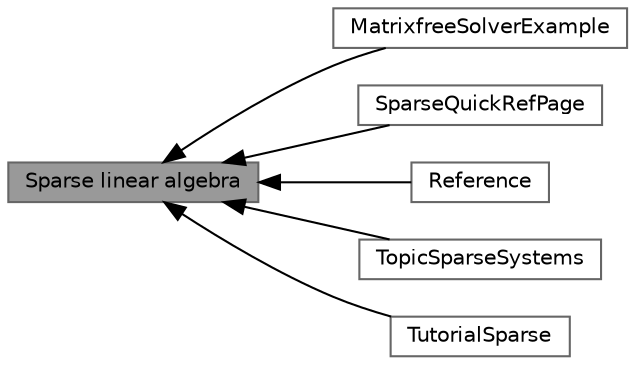 digraph "Sparse linear algebra"
{
 // LATEX_PDF_SIZE
  bgcolor="transparent";
  edge [fontname=Helvetica,fontsize=10,labelfontname=Helvetica,labelfontsize=10];
  node [fontname=Helvetica,fontsize=10,shape=box,height=0.2,width=0.4];
  rankdir=LR;
  Node4 [id="Node000004",label="MatrixfreeSolverExample",height=0.2,width=0.4,color="grey40", fillcolor="white", style="filled",URL="$group___matrixfree_solver_example.html",tooltip=" "];
  Node6 [id="Node000006",label="SparseQuickRefPage",height=0.2,width=0.4,color="grey40", fillcolor="white", style="filled",URL="$group___sparse_quick_ref_page.html",tooltip=" "];
  Node5 [id="Node000005",label="Reference",height=0.2,width=0.4,color="grey40", fillcolor="white", style="filled",URL="$group___sparse___reference.html",tooltip=" "];
  Node1 [id="Node000001",label="Sparse linear algebra",height=0.2,width=0.4,color="gray40", fillcolor="grey60", style="filled", fontcolor="black",tooltip=" "];
  Node3 [id="Node000003",label="TopicSparseSystems",height=0.2,width=0.4,color="grey40", fillcolor="white", style="filled",URL="$group___topic_sparse_systems.html",tooltip=" "];
  Node2 [id="Node000002",label="TutorialSparse",height=0.2,width=0.4,color="grey40", fillcolor="white", style="filled",URL="$group___tutorial_sparse.html",tooltip=" "];
  Node1->Node2 [shape=plaintext, dir="back", style="solid"];
  Node1->Node3 [shape=plaintext, dir="back", style="solid"];
  Node1->Node4 [shape=plaintext, dir="back", style="solid"];
  Node1->Node5 [shape=plaintext, dir="back", style="solid"];
  Node1->Node6 [shape=plaintext, dir="back", style="solid"];
}
